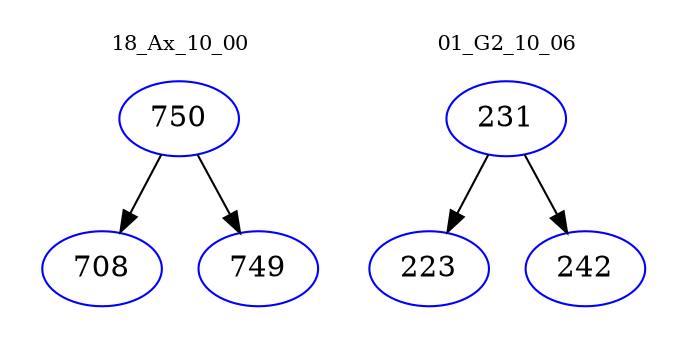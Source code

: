 digraph{
subgraph cluster_0 {
color = white
label = "18_Ax_10_00";
fontsize=10;
T0_750 [label="750", color="blue"]
T0_750 -> T0_708 [color="black"]
T0_708 [label="708", color="blue"]
T0_750 -> T0_749 [color="black"]
T0_749 [label="749", color="blue"]
}
subgraph cluster_1 {
color = white
label = "01_G2_10_06";
fontsize=10;
T1_231 [label="231", color="blue"]
T1_231 -> T1_223 [color="black"]
T1_223 [label="223", color="blue"]
T1_231 -> T1_242 [color="black"]
T1_242 [label="242", color="blue"]
}
}
